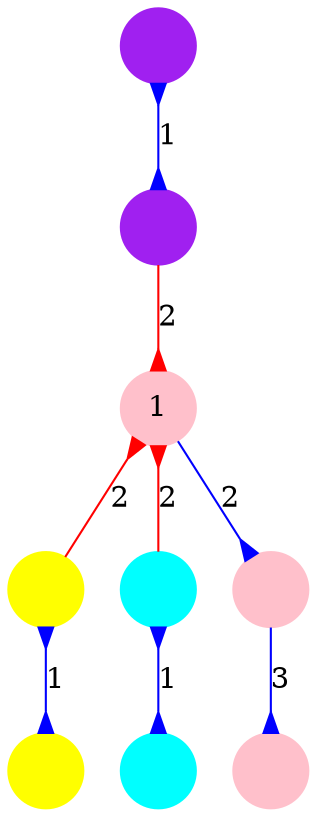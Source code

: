 digraph
{
	node [shape=circle, style=filled, label=""];
	edge [dir=both, color=blue, arrowtail=none, arrowhead=none];

	n00 -> n10 [label=1, arrowtail=inv, arrowhead=inv];
	n10 -> n20 [label=2, arrowhead=inv, color=red];
	n20 -> n30 [label=2, arrowtail=inv, color=red];
	n20 -> n31 [label=2, arrowtail=inv, color=red];
	n20 -> n32 [label=2, arrowhead=inv];
	n30 -> n40 [label=1, arrowtail=inv, arrowhead=inv];
	n31 -> n41 [label=1, arrowtail=inv, arrowhead=inv];
	n32 -> n42 [label=3, arrowhead=inv];

	n00 [color=purple];
	n10 [color=purple];
	n20 [color=pink, label=1];
	n32 [color=pink];
	n42 [color=pink];
	n30 [color=yellow];
	n40 [color=yellow];
	n31 [color=cyan];
	n41 [color=cyan];
}
